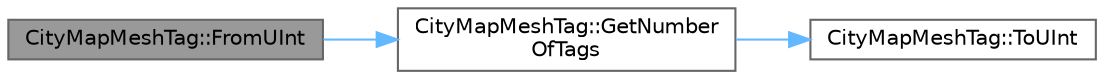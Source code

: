 digraph "CityMapMeshTag::FromUInt"
{
 // INTERACTIVE_SVG=YES
 // LATEX_PDF_SIZE
  bgcolor="transparent";
  edge [fontname=Helvetica,fontsize=10,labelfontname=Helvetica,labelfontsize=10];
  node [fontname=Helvetica,fontsize=10,shape=box,height=0.2,width=0.4];
  rankdir="LR";
  Node1 [id="Node000001",label="CityMapMeshTag::FromUInt",height=0.2,width=0.4,color="gray40", fillcolor="grey60", style="filled", fontcolor="black",tooltip="Convert an unsigned integer to a ECityMapMeshTag."];
  Node1 -> Node2 [id="edge1_Node000001_Node000002",color="steelblue1",style="solid",tooltip=" "];
  Node2 [id="Node000002",label="CityMapMeshTag::GetNumber\lOfTags",height=0.2,width=0.4,color="grey40", fillcolor="white", style="filled",URL="$d6/d33/classCityMapMeshTag.html#a7466d877b3c82a695c664c0634f8bdeb",tooltip="Return the number of tags."];
  Node2 -> Node3 [id="edge2_Node000002_Node000003",color="steelblue1",style="solid",tooltip=" "];
  Node3 [id="Node000003",label="CityMapMeshTag::ToUInt",height=0.2,width=0.4,color="grey40", fillcolor="white", style="filled",URL="$d6/d33/classCityMapMeshTag.html#adff3a665d299485e5953eb382ade78f9",tooltip="Convert Tag to an unsigned integer type."];
}
